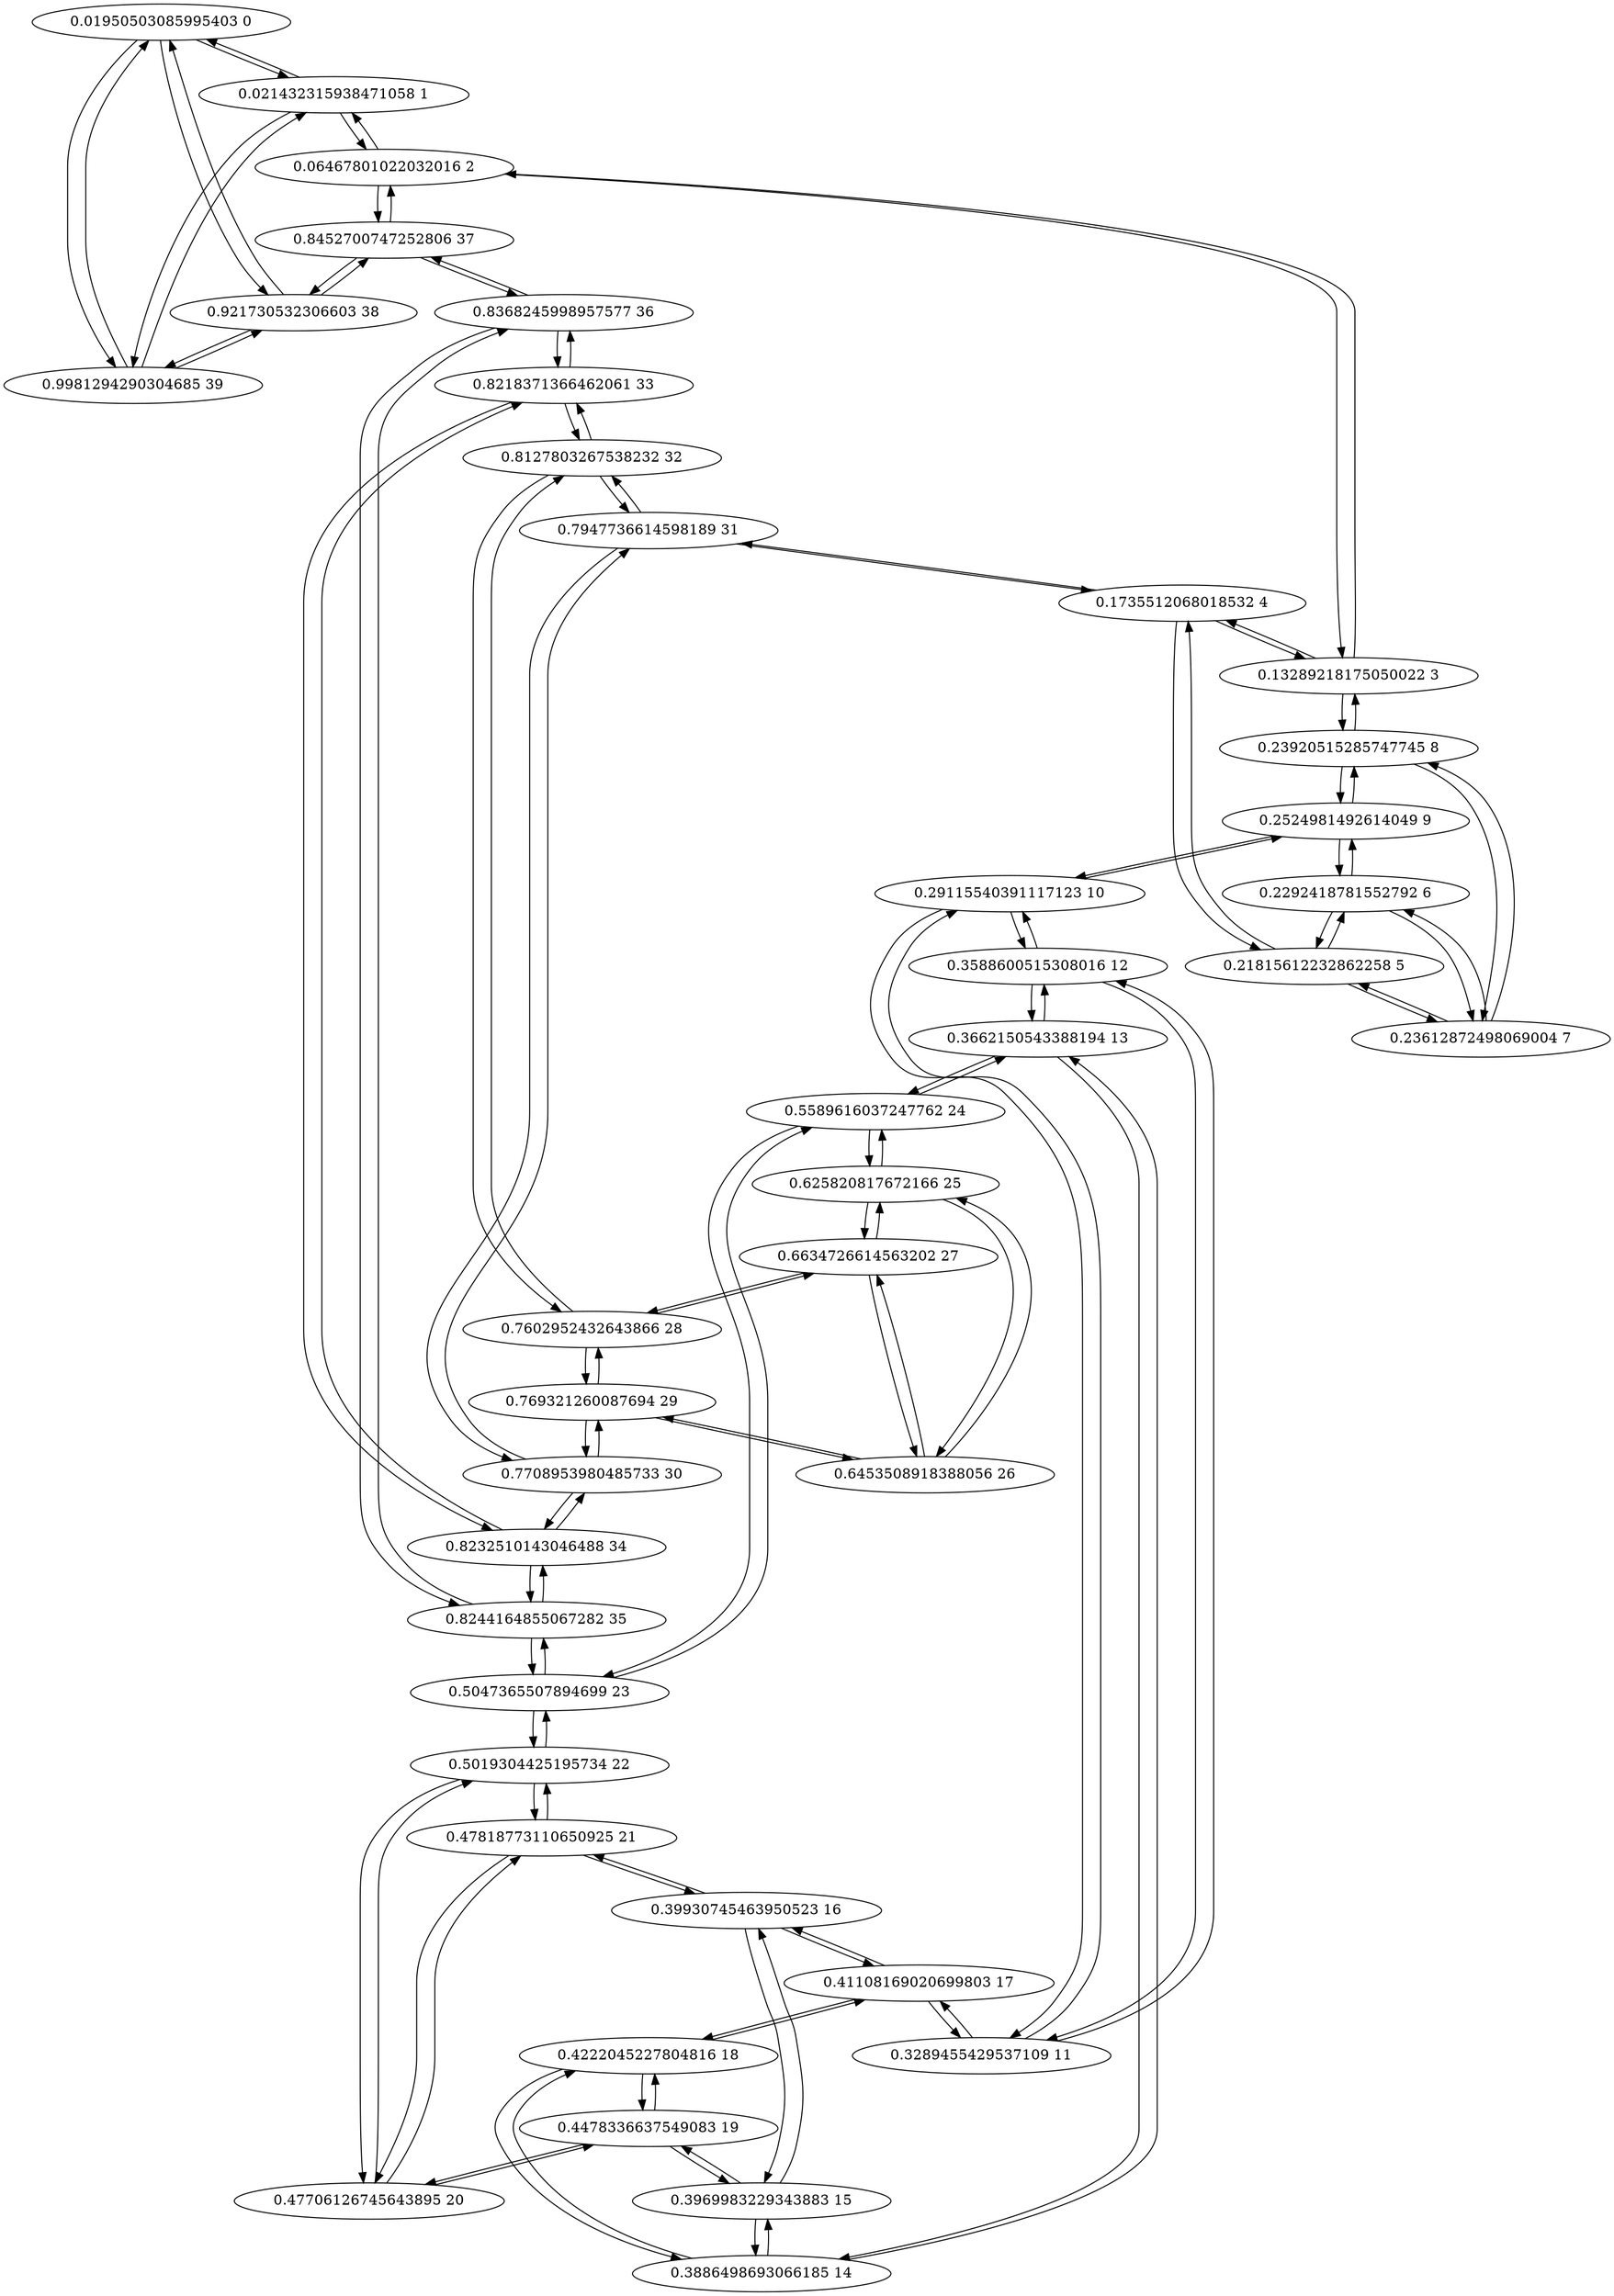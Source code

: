 digraph G {
"0.01950503085995403 0" -> "0.021432315938471058 1"
"0.01950503085995403 0" -> "0.9981294290304685 39"
"0.01950503085995403 0" -> "0.921730532306603 38"
"0.021432315938471058 1" -> "0.01950503085995403 0"
"0.021432315938471058 1" -> "0.06467801022032016 2"
"0.021432315938471058 1" -> "0.9981294290304685 39"
"0.06467801022032016 2" -> "0.021432315938471058 1"
"0.06467801022032016 2" -> "0.13289218175050022 3"
"0.06467801022032016 2" -> "0.8452700747252806 37"
"0.13289218175050022 3" -> "0.06467801022032016 2"
"0.13289218175050022 3" -> "0.1735512068018532 4"
"0.13289218175050022 3" -> "0.23920515285747745 8"
"0.1735512068018532 4" -> "0.13289218175050022 3"
"0.1735512068018532 4" -> "0.21815612232862258 5"
"0.1735512068018532 4" -> "0.7947736614598189 31"
"0.21815612232862258 5" -> "0.1735512068018532 4"
"0.21815612232862258 5" -> "0.2292418781552792 6"
"0.21815612232862258 5" -> "0.23612872498069004 7"
"0.2292418781552792 6" -> "0.21815612232862258 5"
"0.2292418781552792 6" -> "0.23612872498069004 7"
"0.2292418781552792 6" -> "0.2524981492614049 9"
"0.23612872498069004 7" -> "0.2292418781552792 6"
"0.23612872498069004 7" -> "0.23920515285747745 8"
"0.23612872498069004 7" -> "0.21815612232862258 5"
"0.23920515285747745 8" -> "0.23612872498069004 7"
"0.23920515285747745 8" -> "0.2524981492614049 9"
"0.23920515285747745 8" -> "0.13289218175050022 3"
"0.2524981492614049 9" -> "0.23920515285747745 8"
"0.2524981492614049 9" -> "0.29115540391117123 10"
"0.2524981492614049 9" -> "0.2292418781552792 6"
"0.29115540391117123 10" -> "0.2524981492614049 9"
"0.29115540391117123 10" -> "0.3289455429537109 11"
"0.29115540391117123 10" -> "0.3588600515308016 12"
"0.3289455429537109 11" -> "0.29115540391117123 10"
"0.3289455429537109 11" -> "0.3588600515308016 12"
"0.3289455429537109 11" -> "0.41108169020699803 17"
"0.3588600515308016 12" -> "0.3289455429537109 11"
"0.3588600515308016 12" -> "0.3662150543388194 13"
"0.3588600515308016 12" -> "0.29115540391117123 10"
"0.3662150543388194 13" -> "0.3588600515308016 12"
"0.3662150543388194 13" -> "0.3886498693066185 14"
"0.3662150543388194 13" -> "0.5589616037247762 24"
"0.3886498693066185 14" -> "0.3662150543388194 13"
"0.3886498693066185 14" -> "0.3969983229343883 15"
"0.3886498693066185 14" -> "0.4222045227804816 18"
"0.3969983229343883 15" -> "0.3886498693066185 14"
"0.3969983229343883 15" -> "0.39930745463950523 16"
"0.3969983229343883 15" -> "0.4478336637549083 19"
"0.39930745463950523 16" -> "0.3969983229343883 15"
"0.39930745463950523 16" -> "0.41108169020699803 17"
"0.39930745463950523 16" -> "0.47818773110650925 21"
"0.41108169020699803 17" -> "0.39930745463950523 16"
"0.41108169020699803 17" -> "0.4222045227804816 18"
"0.41108169020699803 17" -> "0.3289455429537109 11"
"0.4222045227804816 18" -> "0.41108169020699803 17"
"0.4222045227804816 18" -> "0.4478336637549083 19"
"0.4222045227804816 18" -> "0.3886498693066185 14"
"0.4478336637549083 19" -> "0.4222045227804816 18"
"0.4478336637549083 19" -> "0.47706126745643895 20"
"0.4478336637549083 19" -> "0.3969983229343883 15"
"0.47706126745643895 20" -> "0.4478336637549083 19"
"0.47706126745643895 20" -> "0.47818773110650925 21"
"0.47706126745643895 20" -> "0.5019304425195734 22"
"0.47818773110650925 21" -> "0.47706126745643895 20"
"0.47818773110650925 21" -> "0.5019304425195734 22"
"0.47818773110650925 21" -> "0.39930745463950523 16"
"0.5019304425195734 22" -> "0.47818773110650925 21"
"0.5019304425195734 22" -> "0.5047365507894699 23"
"0.5019304425195734 22" -> "0.47706126745643895 20"
"0.5047365507894699 23" -> "0.5019304425195734 22"
"0.5047365507894699 23" -> "0.5589616037247762 24"
"0.5047365507894699 23" -> "0.8244164855067282 35"
"0.5589616037247762 24" -> "0.5047365507894699 23"
"0.5589616037247762 24" -> "0.625820817672166 25"
"0.5589616037247762 24" -> "0.3662150543388194 13"
"0.625820817672166 25" -> "0.5589616037247762 24"
"0.625820817672166 25" -> "0.6453508918388056 26"
"0.625820817672166 25" -> "0.6634726614563202 27"
"0.6453508918388056 26" -> "0.625820817672166 25"
"0.6453508918388056 26" -> "0.6634726614563202 27"
"0.6453508918388056 26" -> "0.769321260087694 29"
"0.6634726614563202 27" -> "0.6453508918388056 26"
"0.6634726614563202 27" -> "0.7602952432643866 28"
"0.6634726614563202 27" -> "0.625820817672166 25"
"0.7602952432643866 28" -> "0.6634726614563202 27"
"0.7602952432643866 28" -> "0.769321260087694 29"
"0.7602952432643866 28" -> "0.8127803267538232 32"
"0.769321260087694 29" -> "0.7602952432643866 28"
"0.769321260087694 29" -> "0.7708953980485733 30"
"0.769321260087694 29" -> "0.6453508918388056 26"
"0.7708953980485733 30" -> "0.769321260087694 29"
"0.7708953980485733 30" -> "0.7947736614598189 31"
"0.7708953980485733 30" -> "0.8232510143046488 34"
"0.7947736614598189 31" -> "0.7708953980485733 30"
"0.7947736614598189 31" -> "0.8127803267538232 32"
"0.7947736614598189 31" -> "0.1735512068018532 4"
"0.8127803267538232 32" -> "0.7947736614598189 31"
"0.8127803267538232 32" -> "0.8218371366462061 33"
"0.8127803267538232 32" -> "0.7602952432643866 28"
"0.8218371366462061 33" -> "0.8127803267538232 32"
"0.8218371366462061 33" -> "0.8232510143046488 34"
"0.8218371366462061 33" -> "0.8368245998957577 36"
"0.8232510143046488 34" -> "0.8218371366462061 33"
"0.8232510143046488 34" -> "0.8244164855067282 35"
"0.8232510143046488 34" -> "0.7708953980485733 30"
"0.8244164855067282 35" -> "0.8232510143046488 34"
"0.8244164855067282 35" -> "0.8368245998957577 36"
"0.8244164855067282 35" -> "0.5047365507894699 23"
"0.8368245998957577 36" -> "0.8244164855067282 35"
"0.8368245998957577 36" -> "0.8452700747252806 37"
"0.8368245998957577 36" -> "0.8218371366462061 33"
"0.8452700747252806 37" -> "0.8368245998957577 36"
"0.8452700747252806 37" -> "0.921730532306603 38"
"0.8452700747252806 37" -> "0.06467801022032016 2"
"0.921730532306603 38" -> "0.8452700747252806 37"
"0.921730532306603 38" -> "0.9981294290304685 39"
"0.921730532306603 38" -> "0.01950503085995403 0"
"0.9981294290304685 39" -> "0.921730532306603 38"
"0.9981294290304685 39" -> "0.01950503085995403 0"
"0.9981294290304685 39" -> "0.021432315938471058 1"
}
